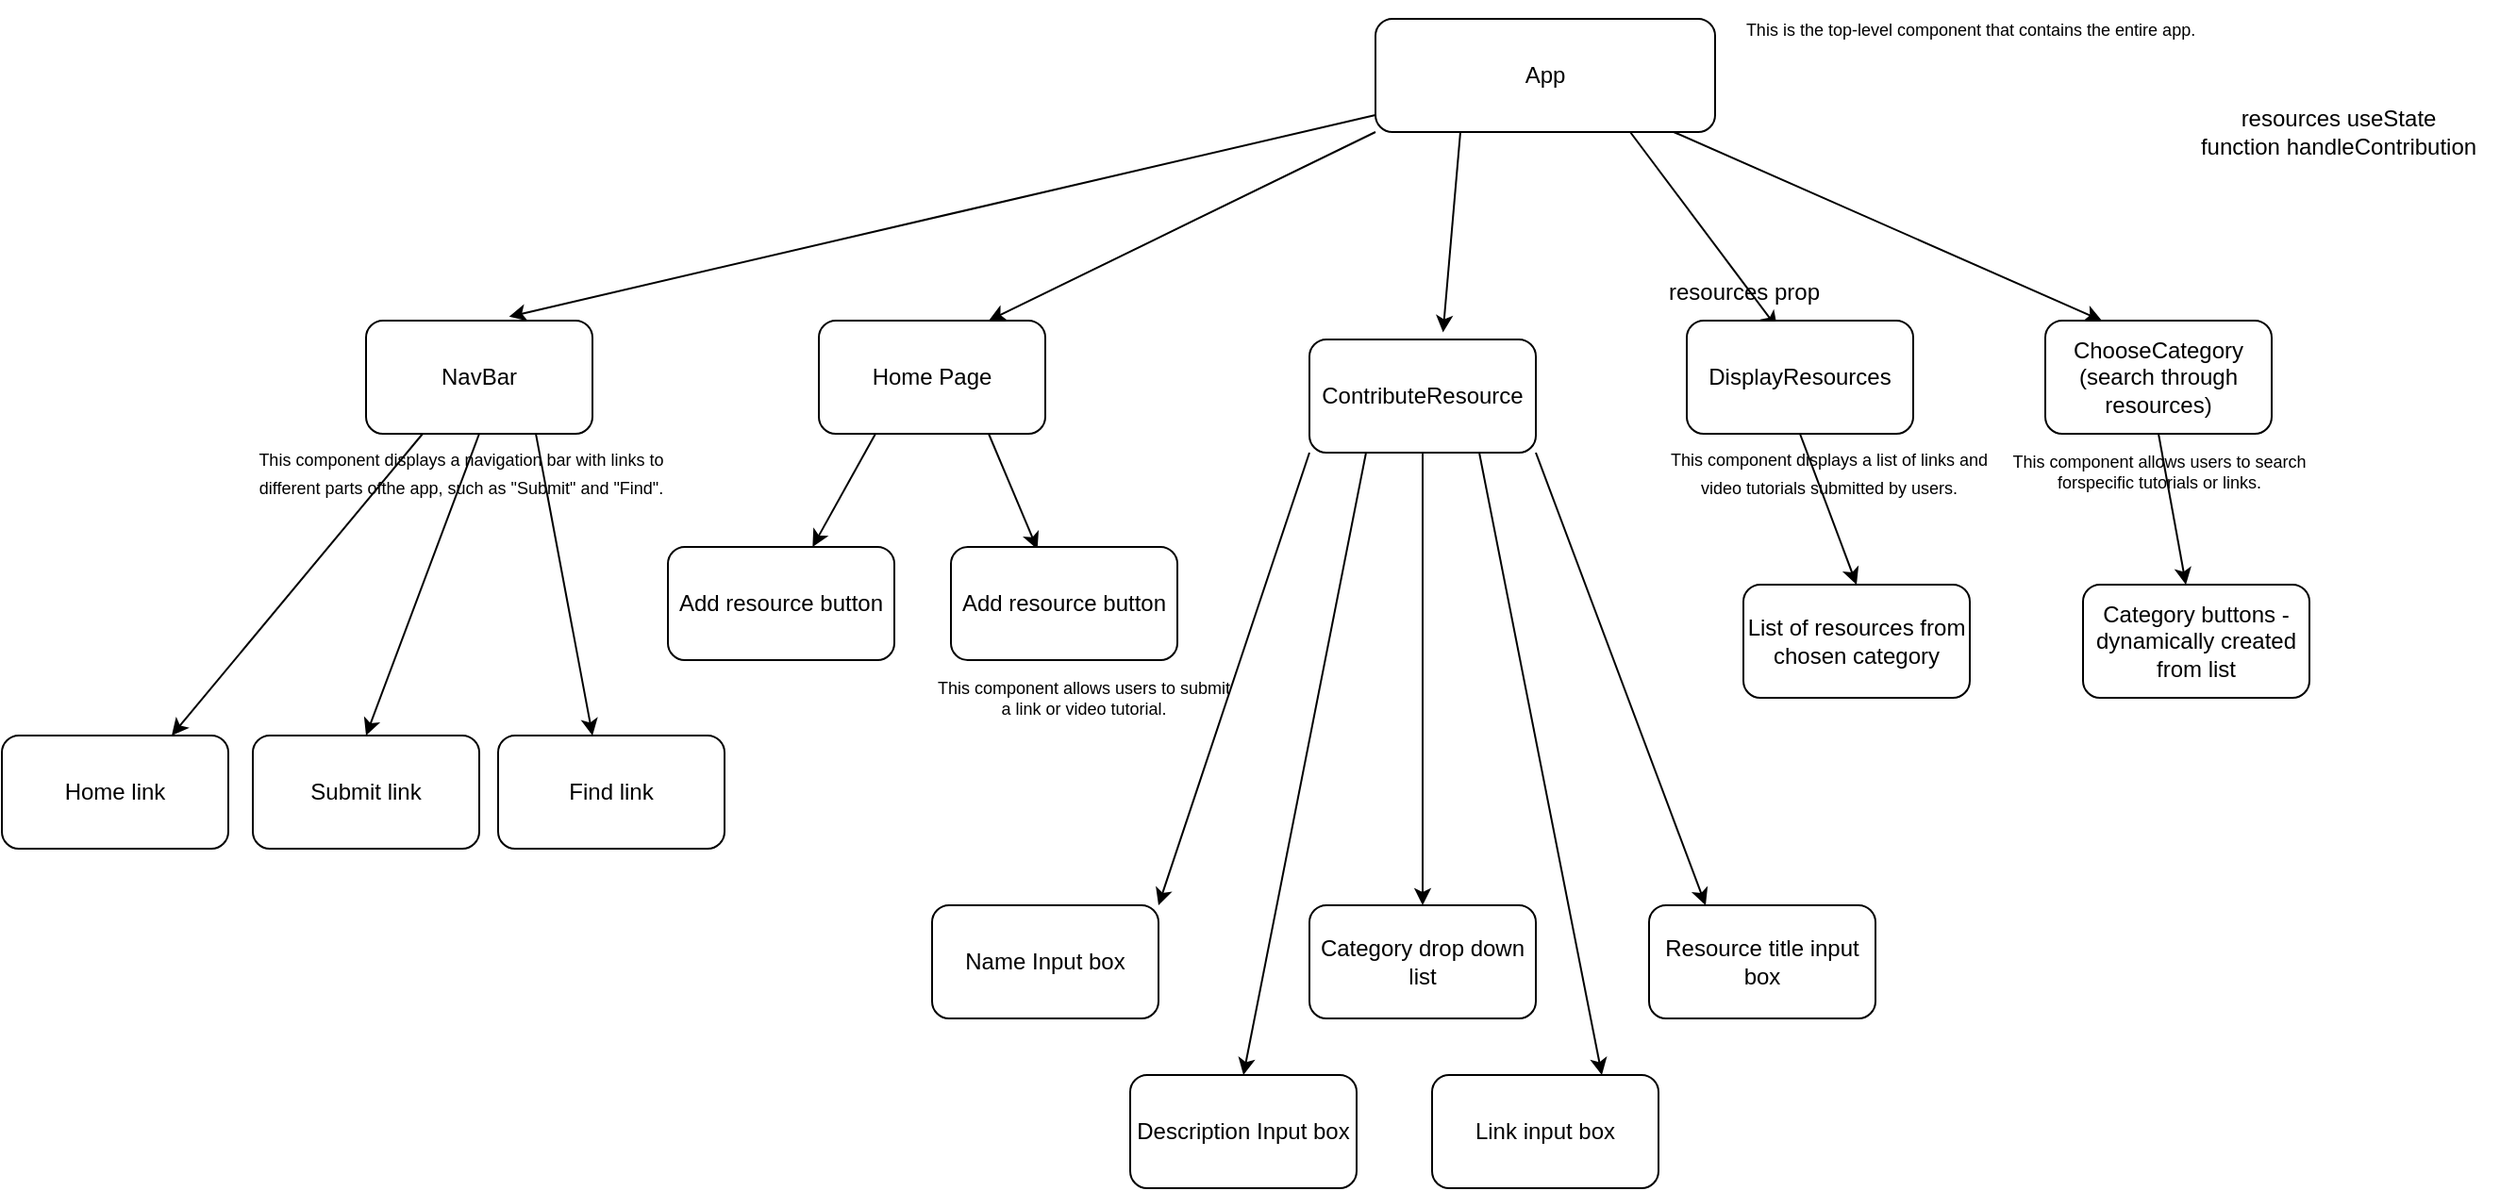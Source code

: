 <mxfile>
    <diagram id="RES-j-lMZojjDmWbvOr3" name="Page-1">
        <mxGraphModel dx="2454" dy="625" grid="1" gridSize="10" guides="1" tooltips="1" connect="1" arrows="1" fold="1" page="1" pageScale="1" pageWidth="827" pageHeight="1169" math="0" shadow="0">
            <root>
                <mxCell id="0"/>
                <mxCell id="1" parent="0"/>
                <mxCell id="16" style="edgeStyle=none;html=1;fontSize=9;entryX=0.25;entryY=0;entryDx=0;entryDy=0;" parent="1" source="2" edge="1" target="5">
                    <mxGeometry relative="1" as="geometry">
                        <mxPoint x="590" y="190" as="targetPoint"/>
                    </mxGeometry>
                </mxCell>
                <mxCell id="17" style="edgeStyle=none;html=1;fontSize=9;entryX=0.632;entryY=-0.035;entryDx=0;entryDy=0;entryPerimeter=0;" parent="1" source="2" edge="1" target="8">
                    <mxGeometry relative="1" as="geometry">
                        <mxPoint x="780" y="190" as="targetPoint"/>
                    </mxGeometry>
                </mxCell>
                <mxCell id="27" style="edgeStyle=none;html=1;exitX=0;exitY=1;exitDx=0;exitDy=0;entryX=0.75;entryY=0;entryDx=0;entryDy=0;" edge="1" parent="1" source="2" target="23">
                    <mxGeometry relative="1" as="geometry"/>
                </mxCell>
                <mxCell id="28" style="edgeStyle=none;html=1;exitX=0.25;exitY=1;exitDx=0;exitDy=0;entryX=0.59;entryY=-0.063;entryDx=0;entryDy=0;entryPerimeter=0;" edge="1" parent="1" source="2" target="3">
                    <mxGeometry relative="1" as="geometry"/>
                </mxCell>
                <mxCell id="29" style="edgeStyle=none;html=1;exitX=0.75;exitY=1;exitDx=0;exitDy=0;entryX=0.68;entryY=1.134;entryDx=0;entryDy=0;entryPerimeter=0;" edge="1" parent="1" source="2" target="22">
                    <mxGeometry relative="1" as="geometry"/>
                </mxCell>
                <mxCell id="2" value="App" style="rounded=1;whiteSpace=wrap;html=1;" parent="1" vertex="1">
                    <mxGeometry x="195" y="40" width="180" height="60" as="geometry"/>
                </mxCell>
                <mxCell id="39" style="edgeStyle=none;html=1;exitX=0;exitY=1;exitDx=0;exitDy=0;entryX=1;entryY=0;entryDx=0;entryDy=0;" edge="1" parent="1" source="3" target="34">
                    <mxGeometry relative="1" as="geometry"/>
                </mxCell>
                <mxCell id="40" style="edgeStyle=none;html=1;exitX=0.25;exitY=1;exitDx=0;exitDy=0;entryX=0.5;entryY=0;entryDx=0;entryDy=0;" edge="1" parent="1" source="3" target="36">
                    <mxGeometry relative="1" as="geometry"/>
                </mxCell>
                <mxCell id="41" style="edgeStyle=none;html=1;exitX=0.5;exitY=1;exitDx=0;exitDy=0;entryX=0.5;entryY=0;entryDx=0;entryDy=0;" edge="1" parent="1" source="3" target="35">
                    <mxGeometry relative="1" as="geometry"/>
                </mxCell>
                <mxCell id="42" style="edgeStyle=none;html=1;exitX=0.75;exitY=1;exitDx=0;exitDy=0;entryX=0.75;entryY=0;entryDx=0;entryDy=0;" edge="1" parent="1" source="3" target="37">
                    <mxGeometry relative="1" as="geometry"/>
                </mxCell>
                <mxCell id="43" style="edgeStyle=none;html=1;exitX=1;exitY=1;exitDx=0;exitDy=0;entryX=0.25;entryY=0;entryDx=0;entryDy=0;" edge="1" parent="1" source="3" target="38">
                    <mxGeometry relative="1" as="geometry"/>
                </mxCell>
                <mxCell id="3" value="ContributeResource" style="rounded=1;whiteSpace=wrap;html=1;" parent="1" vertex="1">
                    <mxGeometry x="160" y="210" width="120" height="60" as="geometry"/>
                </mxCell>
                <mxCell id="33" style="edgeStyle=none;html=1;exitX=0.5;exitY=1;exitDx=0;exitDy=0;entryX=0.5;entryY=0;entryDx=0;entryDy=0;" edge="1" parent="1" source="4" target="6">
                    <mxGeometry relative="1" as="geometry"/>
                </mxCell>
                <mxCell id="4" value="DisplayResources" style="rounded=1;whiteSpace=wrap;html=1;" parent="1" vertex="1">
                    <mxGeometry x="360" y="200" width="120" height="60" as="geometry"/>
                </mxCell>
                <mxCell id="30" style="edgeStyle=none;html=1;exitX=0.5;exitY=1;exitDx=0;exitDy=0;" edge="1" parent="1" source="5" target="19">
                    <mxGeometry relative="1" as="geometry"/>
                </mxCell>
                <mxCell id="5" value="ChooseCategory&lt;br&gt;(search through resources)" style="rounded=1;whiteSpace=wrap;html=1;" parent="1" vertex="1">
                    <mxGeometry x="550" y="200" width="120" height="60" as="geometry"/>
                </mxCell>
                <mxCell id="6" value="List of resources from chosen category" style="rounded=1;whiteSpace=wrap;html=1;" parent="1" vertex="1">
                    <mxGeometry x="390" y="340" width="120" height="60" as="geometry"/>
                </mxCell>
                <mxCell id="7" value="&lt;font style=&quot;font-size: 9px;&quot;&gt;This is the top-level component that contains the entire app.&lt;/font&gt;" style="text;html=1;align=center;verticalAlign=middle;resizable=0;points=[];autosize=1;strokeColor=none;fillColor=none;" parent="1" vertex="1">
                    <mxGeometry x="380" y="30" width="260" height="30" as="geometry"/>
                </mxCell>
                <mxCell id="48" style="edgeStyle=none;html=1;exitX=0.25;exitY=1;exitDx=0;exitDy=0;entryX=0.75;entryY=0;entryDx=0;entryDy=0;" edge="1" parent="1" source="8" target="31">
                    <mxGeometry relative="1" as="geometry"/>
                </mxCell>
                <mxCell id="49" style="edgeStyle=none;html=1;exitX=0.5;exitY=1;exitDx=0;exitDy=0;entryX=0.5;entryY=0;entryDx=0;entryDy=0;" edge="1" parent="1" source="8" target="46">
                    <mxGeometry relative="1" as="geometry"/>
                </mxCell>
                <mxCell id="50" style="edgeStyle=none;html=1;exitX=0.75;exitY=1;exitDx=0;exitDy=0;entryX=0.417;entryY=0;entryDx=0;entryDy=0;entryPerimeter=0;" edge="1" parent="1" source="8" target="47">
                    <mxGeometry relative="1" as="geometry"/>
                </mxCell>
                <mxCell id="8" value="&lt;font style=&quot;font-size: 12px;&quot;&gt;NavBar&lt;/font&gt;" style="rounded=1;whiteSpace=wrap;html=1;fontSize=9;" parent="1" vertex="1">
                    <mxGeometry x="-340" y="200" width="120" height="60" as="geometry"/>
                </mxCell>
                <mxCell id="9" value="&lt;font style=&quot;font-size: 9px;&quot;&gt;This component displays a navigation bar with links to&lt;br&gt;different parts ofthe app, such as &quot;Submit&quot; and &quot;Find&quot;.&lt;/font&gt;" style="text;html=1;align=center;verticalAlign=middle;resizable=0;points=[];autosize=1;strokeColor=none;fillColor=none;fontSize=12;" parent="1" vertex="1">
                    <mxGeometry x="-410" y="260" width="240" height="40" as="geometry"/>
                </mxCell>
                <mxCell id="10" value="This component allows users to search &lt;br&gt;forspecific tutorials or links." style="text;html=1;align=center;verticalAlign=middle;resizable=0;points=[];autosize=1;strokeColor=none;fillColor=none;fontSize=9;" parent="1" vertex="1">
                    <mxGeometry x="520" y="260" width="180" height="40" as="geometry"/>
                </mxCell>
                <mxCell id="11" value="This component allows users to submit &lt;br&gt;a link or video tutorial." style="text;html=1;align=center;verticalAlign=middle;resizable=0;points=[];autosize=1;strokeColor=none;fillColor=none;fontSize=9;" parent="1" vertex="1">
                    <mxGeometry x="-50" y="380" width="180" height="40" as="geometry"/>
                </mxCell>
                <mxCell id="12" value="&lt;font style=&quot;font-size: 12px;&quot;&gt;Add resource button&lt;/font&gt;" style="rounded=1;whiteSpace=wrap;html=1;fontSize=9;" parent="1" vertex="1">
                    <mxGeometry x="-180" y="320" width="120" height="60" as="geometry"/>
                </mxCell>
                <mxCell id="13" value="&lt;font style=&quot;font-size: 9px;&quot;&gt;This component displays a list of links and &lt;br&gt;video tutorials submitted by users.&lt;/font&gt;" style="text;html=1;align=center;verticalAlign=middle;resizable=0;points=[];autosize=1;strokeColor=none;fillColor=none;fontSize=12;" parent="1" vertex="1">
                    <mxGeometry x="340" y="260" width="190" height="40" as="geometry"/>
                </mxCell>
                <mxCell id="19" value="&lt;font style=&quot;font-size: 12px;&quot;&gt;Category buttons - dynamically created from list&lt;/font&gt;" style="rounded=1;whiteSpace=wrap;html=1;fontSize=9;" parent="1" vertex="1">
                    <mxGeometry x="570" y="340" width="120" height="60" as="geometry"/>
                </mxCell>
                <mxCell id="21" value="resources useState&lt;br&gt;function handleContribution&lt;br&gt;" style="text;html=1;align=center;verticalAlign=middle;resizable=0;points=[];autosize=1;strokeColor=none;fillColor=none;fontSize=12;" parent="1" vertex="1">
                    <mxGeometry x="620" y="80" width="170" height="40" as="geometry"/>
                </mxCell>
                <mxCell id="22" value="resources prop" style="text;html=1;align=center;verticalAlign=middle;resizable=0;points=[];autosize=1;strokeColor=none;fillColor=none;fontSize=12;" parent="1" vertex="1">
                    <mxGeometry x="340" y="170" width="100" height="30" as="geometry"/>
                </mxCell>
                <mxCell id="25" style="edgeStyle=none;html=1;exitX=0.25;exitY=1;exitDx=0;exitDy=0;" edge="1" parent="1" source="23" target="12">
                    <mxGeometry relative="1" as="geometry"/>
                </mxCell>
                <mxCell id="26" style="edgeStyle=none;html=1;exitX=0.75;exitY=1;exitDx=0;exitDy=0;entryX=0.382;entryY=0.021;entryDx=0;entryDy=0;entryPerimeter=0;" edge="1" parent="1" source="23" target="24">
                    <mxGeometry relative="1" as="geometry"/>
                </mxCell>
                <mxCell id="23" value="Home Page" style="rounded=1;whiteSpace=wrap;html=1;" vertex="1" parent="1">
                    <mxGeometry x="-100" y="200" width="120" height="60" as="geometry"/>
                </mxCell>
                <mxCell id="24" value="&lt;font style=&quot;font-size: 12px;&quot;&gt;Add resource button&lt;/font&gt;" style="rounded=1;whiteSpace=wrap;html=1;fontSize=9;" vertex="1" parent="1">
                    <mxGeometry x="-30" y="320" width="120" height="60" as="geometry"/>
                </mxCell>
                <mxCell id="31" value="&lt;font style=&quot;font-size: 12px;&quot;&gt;Home link&lt;/font&gt;" style="rounded=1;whiteSpace=wrap;html=1;fontSize=9;" vertex="1" parent="1">
                    <mxGeometry x="-533" y="420" width="120" height="60" as="geometry"/>
                </mxCell>
                <mxCell id="34" value="&lt;font style=&quot;font-size: 12px;&quot;&gt;Name Input box&lt;/font&gt;" style="rounded=1;whiteSpace=wrap;html=1;fontSize=9;" vertex="1" parent="1">
                    <mxGeometry x="-40" y="510" width="120" height="60" as="geometry"/>
                </mxCell>
                <mxCell id="35" value="&lt;font style=&quot;font-size: 12px;&quot;&gt;Category drop down list&lt;/font&gt;" style="rounded=1;whiteSpace=wrap;html=1;fontSize=9;" vertex="1" parent="1">
                    <mxGeometry x="160" y="510" width="120" height="60" as="geometry"/>
                </mxCell>
                <mxCell id="36" value="&lt;font style=&quot;font-size: 12px;&quot;&gt;Description Input box&lt;/font&gt;" style="rounded=1;whiteSpace=wrap;html=1;fontSize=9;" vertex="1" parent="1">
                    <mxGeometry x="65" y="600" width="120" height="60" as="geometry"/>
                </mxCell>
                <mxCell id="37" value="&lt;font style=&quot;font-size: 12px;&quot;&gt;Link input box&lt;/font&gt;" style="rounded=1;whiteSpace=wrap;html=1;fontSize=9;" vertex="1" parent="1">
                    <mxGeometry x="225" y="600" width="120" height="60" as="geometry"/>
                </mxCell>
                <mxCell id="38" value="&lt;font style=&quot;font-size: 12px;&quot;&gt;Resource title input box&lt;/font&gt;" style="rounded=1;whiteSpace=wrap;html=1;fontSize=9;" vertex="1" parent="1">
                    <mxGeometry x="340" y="510" width="120" height="60" as="geometry"/>
                </mxCell>
                <mxCell id="46" value="&lt;font style=&quot;font-size: 12px;&quot;&gt;Submit link&lt;/font&gt;" style="rounded=1;whiteSpace=wrap;html=1;fontSize=9;" vertex="1" parent="1">
                    <mxGeometry x="-400" y="420" width="120" height="60" as="geometry"/>
                </mxCell>
                <mxCell id="47" value="&lt;font style=&quot;font-size: 12px;&quot;&gt;Find link&lt;/font&gt;" style="rounded=1;whiteSpace=wrap;html=1;fontSize=9;" vertex="1" parent="1">
                    <mxGeometry x="-270" y="420" width="120" height="60" as="geometry"/>
                </mxCell>
            </root>
        </mxGraphModel>
    </diagram>
</mxfile>